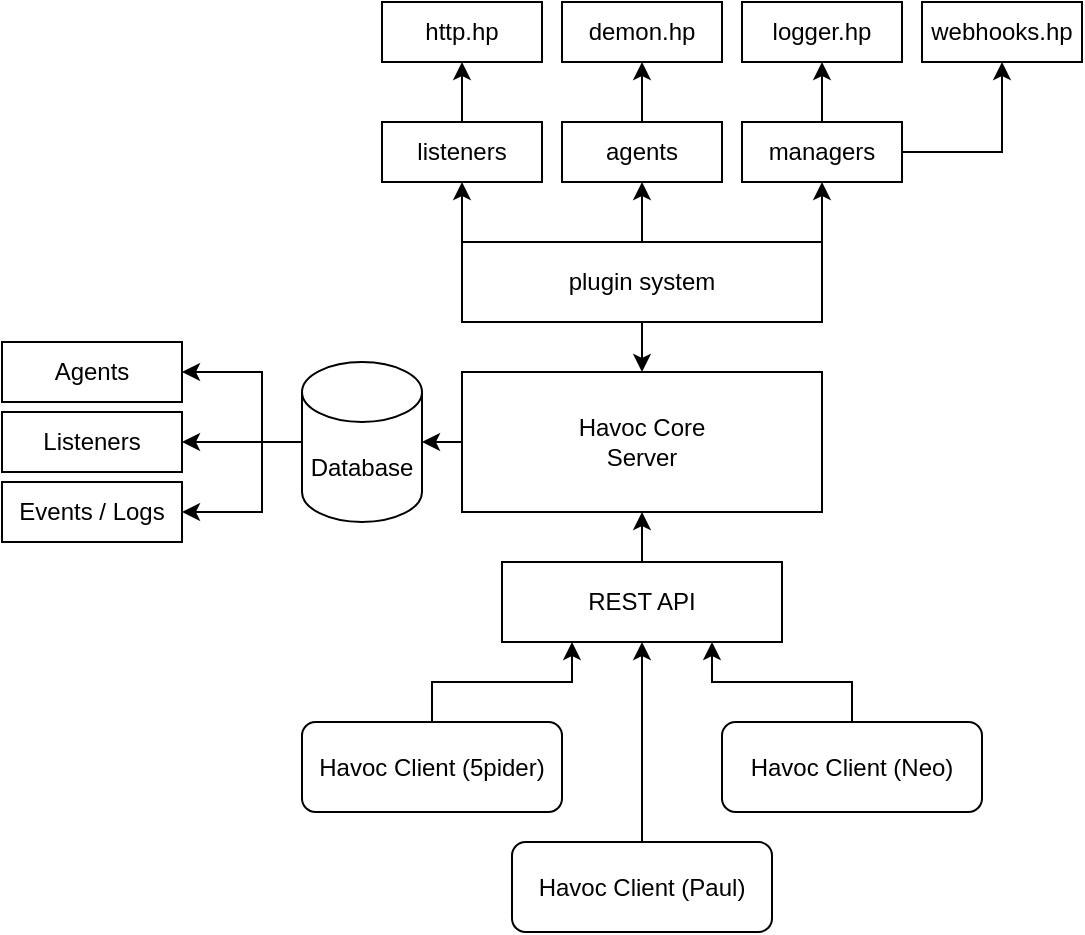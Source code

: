 <mxfile version="22.1.7" type="device">
  <diagram name="Seite-1" id="SLvxjkw0Jvvpw-h7ZMI8">
    <mxGraphModel dx="1147" dy="626" grid="1" gridSize="10" guides="1" tooltips="1" connect="1" arrows="1" fold="1" page="1" pageScale="1" pageWidth="827" pageHeight="1169" math="0" shadow="0">
      <root>
        <mxCell id="0" />
        <mxCell id="1" parent="0" />
        <mxCell id="CPdsZm0I-oBwsdVr8GYS-2" value="Havoc Core&lt;br&gt;Server" style="rounded=0;whiteSpace=wrap;html=1;" vertex="1" parent="1">
          <mxGeometry x="290" y="365" width="180" height="70" as="geometry" />
        </mxCell>
        <mxCell id="CPdsZm0I-oBwsdVr8GYS-3" value="REST API" style="rounded=0;whiteSpace=wrap;html=1;" vertex="1" parent="1">
          <mxGeometry x="310" y="460" width="140" height="40" as="geometry" />
        </mxCell>
        <mxCell id="CPdsZm0I-oBwsdVr8GYS-4" value="" style="endArrow=classic;html=1;rounded=0;exitX=0.5;exitY=0;exitDx=0;exitDy=0;entryX=0.5;entryY=1;entryDx=0;entryDy=0;" edge="1" parent="1" source="CPdsZm0I-oBwsdVr8GYS-3" target="CPdsZm0I-oBwsdVr8GYS-2">
          <mxGeometry width="50" height="50" relative="1" as="geometry">
            <mxPoint x="600" y="570" as="sourcePoint" />
            <mxPoint x="650" y="520" as="targetPoint" />
          </mxGeometry>
        </mxCell>
        <mxCell id="CPdsZm0I-oBwsdVr8GYS-5" value="plugin system" style="rounded=0;whiteSpace=wrap;html=1;" vertex="1" parent="1">
          <mxGeometry x="290" y="300" width="180" height="40" as="geometry" />
        </mxCell>
        <mxCell id="CPdsZm0I-oBwsdVr8GYS-6" value="" style="endArrow=classic;html=1;rounded=0;exitX=0.5;exitY=1;exitDx=0;exitDy=0;entryX=0.5;entryY=0;entryDx=0;entryDy=0;" edge="1" parent="1" source="CPdsZm0I-oBwsdVr8GYS-5" target="CPdsZm0I-oBwsdVr8GYS-2">
          <mxGeometry width="50" height="50" relative="1" as="geometry">
            <mxPoint x="600" y="510" as="sourcePoint" />
            <mxPoint x="650" y="460" as="targetPoint" />
          </mxGeometry>
        </mxCell>
        <mxCell id="CPdsZm0I-oBwsdVr8GYS-7" value="http.hp" style="rounded=0;whiteSpace=wrap;html=1;" vertex="1" parent="1">
          <mxGeometry x="250" y="180" width="80" height="30" as="geometry" />
        </mxCell>
        <mxCell id="CPdsZm0I-oBwsdVr8GYS-8" value="listeners" style="rounded=0;whiteSpace=wrap;html=1;" vertex="1" parent="1">
          <mxGeometry x="250" y="240" width="80" height="30" as="geometry" />
        </mxCell>
        <mxCell id="CPdsZm0I-oBwsdVr8GYS-9" value="" style="endArrow=classic;html=1;rounded=0;exitX=0;exitY=0;exitDx=0;exitDy=0;entryX=0.5;entryY=1;entryDx=0;entryDy=0;" edge="1" parent="1" source="CPdsZm0I-oBwsdVr8GYS-5" target="CPdsZm0I-oBwsdVr8GYS-8">
          <mxGeometry width="50" height="50" relative="1" as="geometry">
            <mxPoint x="390" y="350" as="sourcePoint" />
            <mxPoint x="440" y="300" as="targetPoint" />
          </mxGeometry>
        </mxCell>
        <mxCell id="CPdsZm0I-oBwsdVr8GYS-10" value="" style="endArrow=classic;html=1;rounded=0;exitX=0.5;exitY=0;exitDx=0;exitDy=0;entryX=0.5;entryY=1;entryDx=0;entryDy=0;" edge="1" parent="1" source="CPdsZm0I-oBwsdVr8GYS-8" target="CPdsZm0I-oBwsdVr8GYS-7">
          <mxGeometry width="50" height="50" relative="1" as="geometry">
            <mxPoint x="390" y="350" as="sourcePoint" />
            <mxPoint x="440" y="300" as="targetPoint" />
          </mxGeometry>
        </mxCell>
        <mxCell id="CPdsZm0I-oBwsdVr8GYS-11" value="agents" style="rounded=0;whiteSpace=wrap;html=1;" vertex="1" parent="1">
          <mxGeometry x="340" y="240" width="80" height="30" as="geometry" />
        </mxCell>
        <mxCell id="CPdsZm0I-oBwsdVr8GYS-12" value="" style="endArrow=classic;html=1;rounded=0;exitX=0.5;exitY=0;exitDx=0;exitDy=0;entryX=0.5;entryY=1;entryDx=0;entryDy=0;" edge="1" parent="1" source="CPdsZm0I-oBwsdVr8GYS-5" target="CPdsZm0I-oBwsdVr8GYS-11">
          <mxGeometry width="50" height="50" relative="1" as="geometry">
            <mxPoint x="390" y="310" as="sourcePoint" />
            <mxPoint x="440" y="260" as="targetPoint" />
          </mxGeometry>
        </mxCell>
        <mxCell id="CPdsZm0I-oBwsdVr8GYS-13" value="demon.hp" style="rounded=0;whiteSpace=wrap;html=1;" vertex="1" parent="1">
          <mxGeometry x="340" y="180" width="80" height="30" as="geometry" />
        </mxCell>
        <mxCell id="CPdsZm0I-oBwsdVr8GYS-15" value="" style="endArrow=classic;html=1;rounded=0;exitX=0.5;exitY=0;exitDx=0;exitDy=0;entryX=0.5;entryY=1;entryDx=0;entryDy=0;" edge="1" parent="1" source="CPdsZm0I-oBwsdVr8GYS-11" target="CPdsZm0I-oBwsdVr8GYS-13">
          <mxGeometry width="50" height="50" relative="1" as="geometry">
            <mxPoint x="380" y="250" as="sourcePoint" />
            <mxPoint x="430" y="200" as="targetPoint" />
          </mxGeometry>
        </mxCell>
        <mxCell id="CPdsZm0I-oBwsdVr8GYS-16" value="managers" style="rounded=0;whiteSpace=wrap;html=1;" vertex="1" parent="1">
          <mxGeometry x="430" y="240" width="80" height="30" as="geometry" />
        </mxCell>
        <mxCell id="CPdsZm0I-oBwsdVr8GYS-17" value="" style="endArrow=classic;html=1;rounded=0;exitX=1;exitY=0;exitDx=0;exitDy=0;entryX=0.5;entryY=1;entryDx=0;entryDy=0;" edge="1" parent="1" source="CPdsZm0I-oBwsdVr8GYS-5" target="CPdsZm0I-oBwsdVr8GYS-16">
          <mxGeometry width="50" height="50" relative="1" as="geometry">
            <mxPoint x="420" y="340" as="sourcePoint" />
            <mxPoint x="470" y="290" as="targetPoint" />
          </mxGeometry>
        </mxCell>
        <mxCell id="CPdsZm0I-oBwsdVr8GYS-18" value="logger.hp" style="rounded=0;whiteSpace=wrap;html=1;" vertex="1" parent="1">
          <mxGeometry x="430" y="180" width="80" height="30" as="geometry" />
        </mxCell>
        <mxCell id="CPdsZm0I-oBwsdVr8GYS-19" value="" style="endArrow=classic;html=1;rounded=0;exitX=0.5;exitY=0;exitDx=0;exitDy=0;entryX=0.5;entryY=1;entryDx=0;entryDy=0;" edge="1" parent="1" source="CPdsZm0I-oBwsdVr8GYS-16" target="CPdsZm0I-oBwsdVr8GYS-18">
          <mxGeometry width="50" height="50" relative="1" as="geometry">
            <mxPoint x="420" y="340" as="sourcePoint" />
            <mxPoint x="470" y="290" as="targetPoint" />
          </mxGeometry>
        </mxCell>
        <mxCell id="CPdsZm0I-oBwsdVr8GYS-20" value="webhooks.hp" style="rounded=0;whiteSpace=wrap;html=1;" vertex="1" parent="1">
          <mxGeometry x="520" y="180" width="80" height="30" as="geometry" />
        </mxCell>
        <mxCell id="CPdsZm0I-oBwsdVr8GYS-21" value="" style="endArrow=classic;html=1;rounded=0;exitX=1;exitY=0.5;exitDx=0;exitDy=0;entryX=0.5;entryY=1;entryDx=0;entryDy=0;" edge="1" parent="1" source="CPdsZm0I-oBwsdVr8GYS-16" target="CPdsZm0I-oBwsdVr8GYS-20">
          <mxGeometry width="50" height="50" relative="1" as="geometry">
            <mxPoint x="560" y="290" as="sourcePoint" />
            <mxPoint x="610" y="240" as="targetPoint" />
            <Array as="points">
              <mxPoint x="560" y="255" />
            </Array>
          </mxGeometry>
        </mxCell>
        <mxCell id="CPdsZm0I-oBwsdVr8GYS-22" value="Database" style="shape=cylinder3;whiteSpace=wrap;html=1;boundedLbl=1;backgroundOutline=1;size=15;" vertex="1" parent="1">
          <mxGeometry x="210" y="360" width="60" height="80" as="geometry" />
        </mxCell>
        <mxCell id="CPdsZm0I-oBwsdVr8GYS-23" value="" style="endArrow=classic;html=1;rounded=0;exitX=0;exitY=0.5;exitDx=0;exitDy=0;entryX=1;entryY=0.5;entryDx=0;entryDy=0;entryPerimeter=0;" edge="1" parent="1" source="CPdsZm0I-oBwsdVr8GYS-2" target="CPdsZm0I-oBwsdVr8GYS-22">
          <mxGeometry width="50" height="50" relative="1" as="geometry">
            <mxPoint x="400" y="470" as="sourcePoint" />
            <mxPoint x="450" y="420" as="targetPoint" />
          </mxGeometry>
        </mxCell>
        <mxCell id="CPdsZm0I-oBwsdVr8GYS-24" value="Havoc Client (5pider)" style="rounded=1;whiteSpace=wrap;html=1;" vertex="1" parent="1">
          <mxGeometry x="210" y="540" width="130" height="45" as="geometry" />
        </mxCell>
        <mxCell id="CPdsZm0I-oBwsdVr8GYS-25" value="" style="endArrow=classic;html=1;rounded=0;exitX=0.5;exitY=0;exitDx=0;exitDy=0;entryX=0.25;entryY=1;entryDx=0;entryDy=0;" edge="1" parent="1" source="CPdsZm0I-oBwsdVr8GYS-24" target="CPdsZm0I-oBwsdVr8GYS-3">
          <mxGeometry width="50" height="50" relative="1" as="geometry">
            <mxPoint x="400" y="520" as="sourcePoint" />
            <mxPoint x="450" y="470" as="targetPoint" />
            <Array as="points">
              <mxPoint x="275" y="520" />
              <mxPoint x="345" y="520" />
            </Array>
          </mxGeometry>
        </mxCell>
        <mxCell id="CPdsZm0I-oBwsdVr8GYS-26" value="Havoc Client (Neo)" style="rounded=1;whiteSpace=wrap;html=1;" vertex="1" parent="1">
          <mxGeometry x="420" y="540" width="130" height="45" as="geometry" />
        </mxCell>
        <mxCell id="CPdsZm0I-oBwsdVr8GYS-27" value="" style="endArrow=classic;html=1;rounded=0;exitX=0.5;exitY=0;exitDx=0;exitDy=0;entryX=0.75;entryY=1;entryDx=0;entryDy=0;" edge="1" parent="1" source="CPdsZm0I-oBwsdVr8GYS-26" target="CPdsZm0I-oBwsdVr8GYS-3">
          <mxGeometry width="50" height="50" relative="1" as="geometry">
            <mxPoint x="400" y="520" as="sourcePoint" />
            <mxPoint x="450" y="470" as="targetPoint" />
            <Array as="points">
              <mxPoint x="485" y="520" />
              <mxPoint x="415" y="520" />
            </Array>
          </mxGeometry>
        </mxCell>
        <mxCell id="CPdsZm0I-oBwsdVr8GYS-28" value="Havoc Client (Paul)" style="rounded=1;whiteSpace=wrap;html=1;" vertex="1" parent="1">
          <mxGeometry x="315" y="600" width="130" height="45" as="geometry" />
        </mxCell>
        <mxCell id="CPdsZm0I-oBwsdVr8GYS-29" value="" style="endArrow=classic;html=1;rounded=0;exitX=0.5;exitY=0;exitDx=0;exitDy=0;entryX=0.5;entryY=1;entryDx=0;entryDy=0;" edge="1" parent="1" source="CPdsZm0I-oBwsdVr8GYS-28" target="CPdsZm0I-oBwsdVr8GYS-3">
          <mxGeometry width="50" height="50" relative="1" as="geometry">
            <mxPoint x="400" y="520" as="sourcePoint" />
            <mxPoint x="450" y="470" as="targetPoint" />
          </mxGeometry>
        </mxCell>
        <mxCell id="CPdsZm0I-oBwsdVr8GYS-34" value="Agents" style="rounded=0;whiteSpace=wrap;html=1;" vertex="1" parent="1">
          <mxGeometry x="60" y="350" width="90" height="30" as="geometry" />
        </mxCell>
        <mxCell id="CPdsZm0I-oBwsdVr8GYS-36" value="Listeners" style="rounded=0;whiteSpace=wrap;html=1;" vertex="1" parent="1">
          <mxGeometry x="60" y="385" width="90" height="30" as="geometry" />
        </mxCell>
        <mxCell id="CPdsZm0I-oBwsdVr8GYS-37" value="Events / Logs" style="rounded=0;whiteSpace=wrap;html=1;" vertex="1" parent="1">
          <mxGeometry x="60" y="420" width="90" height="30" as="geometry" />
        </mxCell>
        <mxCell id="CPdsZm0I-oBwsdVr8GYS-38" value="" style="endArrow=classic;html=1;rounded=0;exitX=0;exitY=0.5;exitDx=0;exitDy=0;exitPerimeter=0;entryX=1;entryY=0.5;entryDx=0;entryDy=0;" edge="1" parent="1" source="CPdsZm0I-oBwsdVr8GYS-22" target="CPdsZm0I-oBwsdVr8GYS-36">
          <mxGeometry width="50" height="50" relative="1" as="geometry">
            <mxPoint x="260" y="430" as="sourcePoint" />
            <mxPoint x="310" y="380" as="targetPoint" />
          </mxGeometry>
        </mxCell>
        <mxCell id="CPdsZm0I-oBwsdVr8GYS-40" value="" style="endArrow=classic;html=1;rounded=0;entryX=1;entryY=0.5;entryDx=0;entryDy=0;" edge="1" parent="1" target="CPdsZm0I-oBwsdVr8GYS-34">
          <mxGeometry width="50" height="50" relative="1" as="geometry">
            <mxPoint x="190" y="400" as="sourcePoint" />
            <mxPoint x="180" y="340" as="targetPoint" />
            <Array as="points">
              <mxPoint x="190" y="365" />
            </Array>
          </mxGeometry>
        </mxCell>
        <mxCell id="CPdsZm0I-oBwsdVr8GYS-42" value="" style="endArrow=classic;html=1;rounded=0;entryX=1;entryY=0.5;entryDx=0;entryDy=0;" edge="1" parent="1" target="CPdsZm0I-oBwsdVr8GYS-37">
          <mxGeometry width="50" height="50" relative="1" as="geometry">
            <mxPoint x="190" y="400" as="sourcePoint" />
            <mxPoint x="190" y="460" as="targetPoint" />
            <Array as="points">
              <mxPoint x="190" y="435" />
            </Array>
          </mxGeometry>
        </mxCell>
      </root>
    </mxGraphModel>
  </diagram>
</mxfile>
